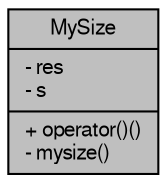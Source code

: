 digraph "MySize"
{
  edge [fontname="FreeSans",fontsize="10",labelfontname="FreeSans",labelfontsize="10"];
  node [fontname="FreeSans",fontsize="10",shape=record];
  Node1 [label="{MySize\n|- res\l- s\l|+ operator()()\l- mysize()\l}",height=0.2,width=0.4,color="black", fillcolor="grey75", style="filled" fontcolor="black"];
}
